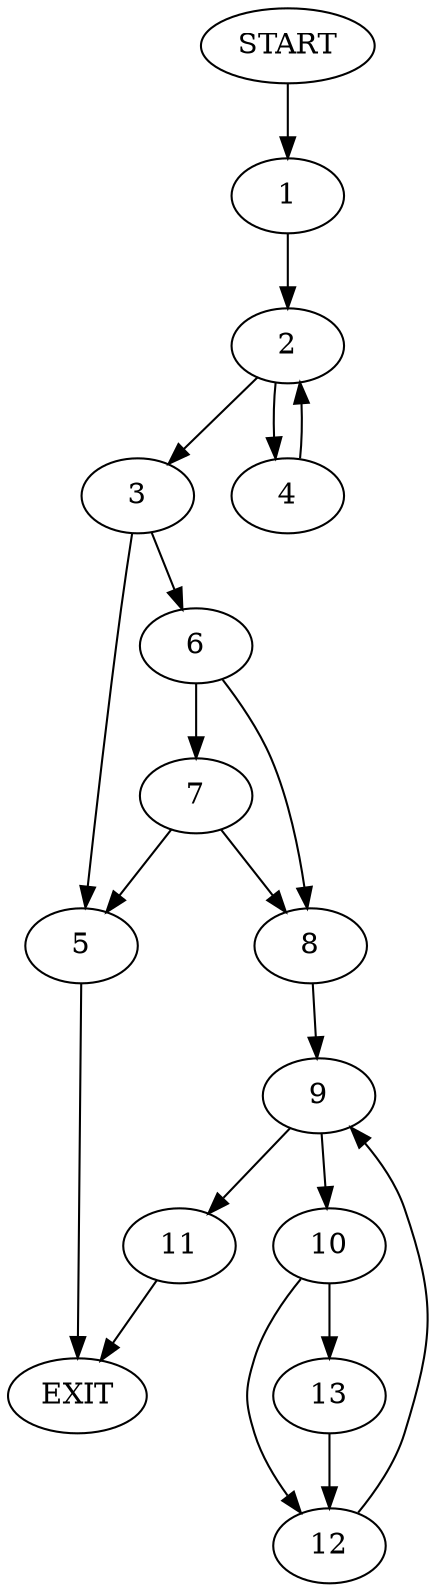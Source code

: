 digraph {
0 [label="START"]
14 [label="EXIT"]
0 -> 1
1 -> 2
2 -> 3
2 -> 4
3 -> 5
3 -> 6
4 -> 2
5 -> 14
6 -> 7
6 -> 8
7 -> 5
7 -> 8
8 -> 9
9 -> 10
9 -> 11
10 -> 12
10 -> 13
11 -> 14
12 -> 9
13 -> 12
}
